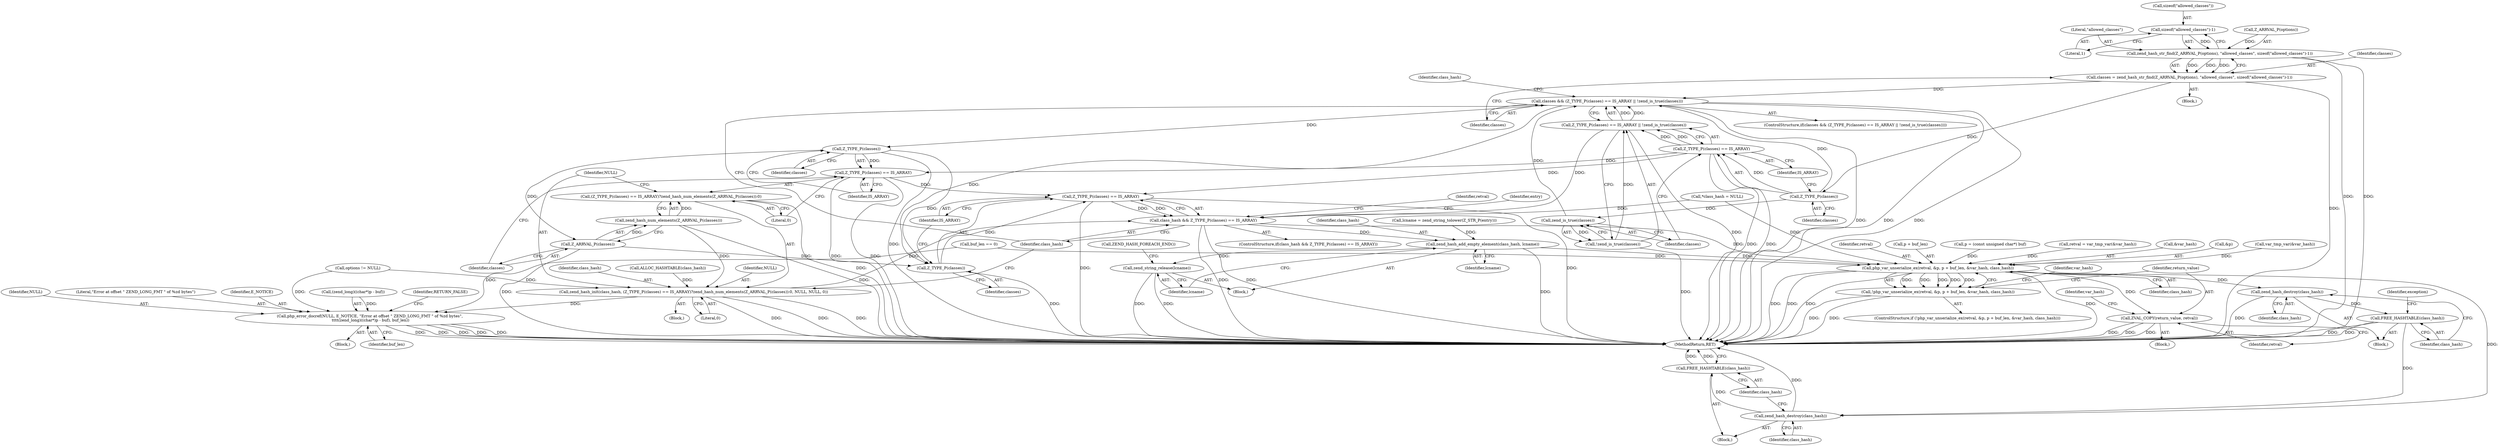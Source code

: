 digraph "0_php-src_b2af4e8868726a040234de113436c6e4f6372d17@API" {
"1000161" [label="(Call,sizeof(\"allowed_classes\")-1)"];
"1000157" [label="(Call,zend_hash_str_find(Z_ARRVAL_P(options), \"allowed_classes\", sizeof(\"allowed_classes\")-1))"];
"1000155" [label="(Call,classes = zend_hash_str_find(Z_ARRVAL_P(options), \"allowed_classes\", sizeof(\"allowed_classes\")-1))"];
"1000166" [label="(Call,classes && (Z_TYPE_P(classes) == IS_ARRAY || !zend_is_true(classes)))"];
"1000183" [label="(Call,Z_TYPE_P(classes))"];
"1000182" [label="(Call,Z_TYPE_P(classes) == IS_ARRAY)"];
"1000196" [label="(Call,Z_TYPE_P(classes) == IS_ARRAY)"];
"1000194" [label="(Call,class_hash && Z_TYPE_P(classes) == IS_ARRAY)"];
"1000211" [label="(Call,zend_hash_add_empty_element(class_hash, lcname))"];
"1000214" [label="(Call,zend_string_release(lcname))"];
"1000224" [label="(Call,php_var_unserialize_ex(retval, &p, p + buf_len, &var_hash, class_hash))"];
"1000223" [label="(Call,!php_var_unserialize_ex(retval, &p, p + buf_len, &var_hash, class_hash))"];
"1000240" [label="(Call,zend_hash_destroy(class_hash))"];
"1000242" [label="(Call,FREE_HASHTABLE(class_hash))"];
"1000270" [label="(Call,zend_hash_destroy(class_hash))"];
"1000272" [label="(Call,FREE_HASHTABLE(class_hash))"];
"1000262" [label="(Call,ZVAL_COPY(return_value, retval))"];
"1000187" [label="(Call,Z_ARRVAL_P(classes))"];
"1000186" [label="(Call,zend_hash_num_elements(Z_ARRVAL_P(classes)))"];
"1000179" [label="(Call,zend_hash_init(class_hash, (Z_TYPE_P(classes) == IS_ARRAY)?zend_hash_num_elements(Z_ARRVAL_P(classes)):0, NULL, NULL, 0))"];
"1000249" [label="(Call,php_error_docref(NULL, E_NOTICE, \"Error at offset \" ZEND_LONG_FMT \" of %zd bytes\",\n \t\t\t\t(zend_long)((char*)p - buf), buf_len))"];
"1000181" [label="(Call,(Z_TYPE_P(classes) == IS_ARRAY)?zend_hash_num_elements(Z_ARRVAL_P(classes)):0)"];
"1000197" [label="(Call,Z_TYPE_P(classes))"];
"1000170" [label="(Call,Z_TYPE_P(classes))"];
"1000169" [label="(Call,Z_TYPE_P(classes) == IS_ARRAY)"];
"1000168" [label="(Call,Z_TYPE_P(classes) == IS_ARRAY || !zend_is_true(classes))"];
"1000174" [label="(Call,zend_is_true(classes))"];
"1000173" [label="(Call,!zend_is_true(classes))"];
"1000231" [label="(Call,&var_hash)"];
"1000180" [label="(Identifier,class_hash)"];
"1000242" [label="(Call,FREE_HASHTABLE(class_hash))"];
"1000226" [label="(Call,&p)"];
"1000171" [label="(Identifier,classes)"];
"1000177" [label="(Call,ALLOC_HASHTABLE(class_hash))"];
"1000241" [label="(Identifier,class_hash)"];
"1000161" [label="(Call,sizeof(\"allowed_classes\")-1)"];
"1000262" [label="(Call,ZVAL_COPY(return_value, retval))"];
"1000191" [label="(Identifier,NULL)"];
"1000243" [label="(Identifier,class_hash)"];
"1000224" [label="(Call,php_var_unserialize_ex(retval, &p, p + buf_len, &var_hash, class_hash))"];
"1000270" [label="(Call,zend_hash_destroy(class_hash))"];
"1000253" [label="(Call,(zend_long)((char*)p - buf))"];
"1000215" [label="(Identifier,lcname)"];
"1000269" [label="(Block,)"];
"1000219" [label="(Call,var_tmp_var(&var_hash))"];
"1000168" [label="(Call,Z_TYPE_P(classes) == IS_ARRAY || !zend_is_true(classes))"];
"1000247" [label="(Identifier,exception)"];
"1000157" [label="(Call,zend_hash_str_find(Z_ARRVAL_P(options), \"allowed_classes\", sizeof(\"allowed_classes\")-1))"];
"1000212" [label="(Identifier,class_hash)"];
"1000173" [label="(Call,!zend_is_true(classes))"];
"1000274" [label="(MethodReturn,RET)"];
"1000195" [label="(Identifier,class_hash)"];
"1000156" [label="(Identifier,classes)"];
"1000216" [label="(Call,ZEND_HASH_FOREACH_END())"];
"1000222" [label="(ControlStructure,if (!php_var_unserialize_ex(retval, &p, p + buf_len, &var_hash, class_hash)))"];
"1000213" [label="(Identifier,lcname)"];
"1000185" [label="(Identifier,IS_ARRAY)"];
"1000181" [label="(Call,(Z_TYPE_P(classes) == IS_ARRAY)?zend_hash_num_elements(Z_ARRVAL_P(classes)):0)"];
"1000164" [label="(Literal,1)"];
"1000154" [label="(Block,)"];
"1000170" [label="(Call,Z_TYPE_P(classes))"];
"1000249" [label="(Call,php_error_docref(NULL, E_NOTICE, \"Error at offset \" ZEND_LONG_FMT \" of %zd bytes\",\n \t\t\t\t(zend_long)((char*)p - buf), buf_len))"];
"1000187" [label="(Call,Z_ARRVAL_P(classes))"];
"1000233" [label="(Identifier,class_hash)"];
"1000192" [label="(Literal,0)"];
"1000190" [label="(Identifier,NULL)"];
"1000261" [label="(Identifier,RETURN_FALSE)"];
"1000218" [label="(Identifier,retval)"];
"1000102" [label="(Block,)"];
"1000182" [label="(Call,Z_TYPE_P(classes) == IS_ARRAY)"];
"1000172" [label="(Identifier,IS_ARRAY)"];
"1000184" [label="(Identifier,classes)"];
"1000225" [label="(Identifier,retval)"];
"1000206" [label="(Call,lcname = zend_string_tolower(Z_STR_P(entry)))"];
"1000183" [label="(Call,Z_TYPE_P(classes))"];
"1000223" [label="(Call,!php_var_unserialize_ex(retval, &p, p + buf_len, &var_hash, class_hash))"];
"1000266" [label="(Identifier,var_hash)"];
"1000211" [label="(Call,zend_hash_add_empty_element(class_hash, lcname))"];
"1000263" [label="(Identifier,return_value)"];
"1000264" [label="(Identifier,retval)"];
"1000198" [label="(Identifier,classes)"];
"1000167" [label="(Identifier,classes)"];
"1000214" [label="(Call,zend_string_release(lcname))"];
"1000138" [label="(Call,buf_len == 0)"];
"1000169" [label="(Call,Z_TYPE_P(classes) == IS_ARRAY)"];
"1000120" [label="(Call,*class_hash = NULL)"];
"1000178" [label="(Identifier,class_hash)"];
"1000239" [label="(Block,)"];
"1000166" [label="(Call,classes && (Z_TYPE_P(classes) == IS_ARRAY || !zend_is_true(classes)))"];
"1000186" [label="(Call,zend_hash_num_elements(Z_ARRVAL_P(classes)))"];
"1000151" [label="(Call,options != NULL)"];
"1000236" [label="(Identifier,var_hash)"];
"1000160" [label="(Literal,\"allowed_classes\")"];
"1000197" [label="(Call,Z_TYPE_P(classes))"];
"1000273" [label="(Identifier,class_hash)"];
"1000260" [label="(Identifier,buf_len)"];
"1000250" [label="(Identifier,NULL)"];
"1000199" [label="(Identifier,IS_ARRAY)"];
"1000252" [label="(Literal,\"Error at offset \" ZEND_LONG_FMT \" of %zd bytes\")"];
"1000228" [label="(Call,p + buf_len)"];
"1000165" [label="(ControlStructure,if(classes && (Z_TYPE_P(classes) == IS_ARRAY || !zend_is_true(classes))))"];
"1000162" [label="(Call,sizeof(\"allowed_classes\"))"];
"1000205" [label="(Identifier,entry)"];
"1000194" [label="(Call,class_hash && Z_TYPE_P(classes) == IS_ARRAY)"];
"1000271" [label="(Identifier,class_hash)"];
"1000176" [label="(Block,)"];
"1000179" [label="(Call,zend_hash_init(class_hash, (Z_TYPE_P(classes) == IS_ARRAY)?zend_hash_num_elements(Z_ARRVAL_P(classes)):0, NULL, NULL, 0))"];
"1000143" [label="(Call,p = (const unsigned char*) buf)"];
"1000158" [label="(Call,Z_ARRVAL_P(options))"];
"1000189" [label="(Literal,0)"];
"1000174" [label="(Call,zend_is_true(classes))"];
"1000155" [label="(Call,classes = zend_hash_str_find(Z_ARRVAL_P(options), \"allowed_classes\", sizeof(\"allowed_classes\")-1))"];
"1000240" [label="(Call,zend_hash_destroy(class_hash))"];
"1000196" [label="(Call,Z_TYPE_P(classes) == IS_ARRAY)"];
"1000272" [label="(Call,FREE_HASHTABLE(class_hash))"];
"1000217" [label="(Call,retval = var_tmp_var(&var_hash))"];
"1000188" [label="(Identifier,classes)"];
"1000175" [label="(Identifier,classes)"];
"1000193" [label="(ControlStructure,if(class_hash && Z_TYPE_P(classes) == IS_ARRAY))"];
"1000248" [label="(Block,)"];
"1000203" [label="(Block,)"];
"1000251" [label="(Identifier,E_NOTICE)"];
"1000161" -> "1000157"  [label="AST: "];
"1000161" -> "1000164"  [label="CFG: "];
"1000162" -> "1000161"  [label="AST: "];
"1000164" -> "1000161"  [label="AST: "];
"1000157" -> "1000161"  [label="CFG: "];
"1000161" -> "1000157"  [label="DDG: "];
"1000157" -> "1000155"  [label="AST: "];
"1000158" -> "1000157"  [label="AST: "];
"1000160" -> "1000157"  [label="AST: "];
"1000155" -> "1000157"  [label="CFG: "];
"1000157" -> "1000274"  [label="DDG: "];
"1000157" -> "1000274"  [label="DDG: "];
"1000157" -> "1000155"  [label="DDG: "];
"1000157" -> "1000155"  [label="DDG: "];
"1000157" -> "1000155"  [label="DDG: "];
"1000158" -> "1000157"  [label="DDG: "];
"1000155" -> "1000154"  [label="AST: "];
"1000156" -> "1000155"  [label="AST: "];
"1000167" -> "1000155"  [label="CFG: "];
"1000155" -> "1000274"  [label="DDG: "];
"1000155" -> "1000166"  [label="DDG: "];
"1000155" -> "1000170"  [label="DDG: "];
"1000166" -> "1000165"  [label="AST: "];
"1000166" -> "1000167"  [label="CFG: "];
"1000166" -> "1000168"  [label="CFG: "];
"1000167" -> "1000166"  [label="AST: "];
"1000168" -> "1000166"  [label="AST: "];
"1000178" -> "1000166"  [label="CFG: "];
"1000195" -> "1000166"  [label="CFG: "];
"1000166" -> "1000274"  [label="DDG: "];
"1000166" -> "1000274"  [label="DDG: "];
"1000166" -> "1000274"  [label="DDG: "];
"1000170" -> "1000166"  [label="DDG: "];
"1000174" -> "1000166"  [label="DDG: "];
"1000168" -> "1000166"  [label="DDG: "];
"1000168" -> "1000166"  [label="DDG: "];
"1000166" -> "1000183"  [label="DDG: "];
"1000166" -> "1000197"  [label="DDG: "];
"1000183" -> "1000182"  [label="AST: "];
"1000183" -> "1000184"  [label="CFG: "];
"1000184" -> "1000183"  [label="AST: "];
"1000185" -> "1000183"  [label="CFG: "];
"1000183" -> "1000274"  [label="DDG: "];
"1000183" -> "1000182"  [label="DDG: "];
"1000183" -> "1000187"  [label="DDG: "];
"1000183" -> "1000197"  [label="DDG: "];
"1000182" -> "1000181"  [label="AST: "];
"1000182" -> "1000185"  [label="CFG: "];
"1000185" -> "1000182"  [label="AST: "];
"1000188" -> "1000182"  [label="CFG: "];
"1000189" -> "1000182"  [label="CFG: "];
"1000182" -> "1000274"  [label="DDG: "];
"1000182" -> "1000274"  [label="DDG: "];
"1000169" -> "1000182"  [label="DDG: "];
"1000182" -> "1000196"  [label="DDG: "];
"1000196" -> "1000194"  [label="AST: "];
"1000196" -> "1000199"  [label="CFG: "];
"1000197" -> "1000196"  [label="AST: "];
"1000199" -> "1000196"  [label="AST: "];
"1000194" -> "1000196"  [label="CFG: "];
"1000196" -> "1000274"  [label="DDG: "];
"1000196" -> "1000274"  [label="DDG: "];
"1000196" -> "1000194"  [label="DDG: "];
"1000196" -> "1000194"  [label="DDG: "];
"1000197" -> "1000196"  [label="DDG: "];
"1000169" -> "1000196"  [label="DDG: "];
"1000194" -> "1000193"  [label="AST: "];
"1000194" -> "1000195"  [label="CFG: "];
"1000195" -> "1000194"  [label="AST: "];
"1000205" -> "1000194"  [label="CFG: "];
"1000218" -> "1000194"  [label="CFG: "];
"1000194" -> "1000274"  [label="DDG: "];
"1000194" -> "1000274"  [label="DDG: "];
"1000120" -> "1000194"  [label="DDG: "];
"1000179" -> "1000194"  [label="DDG: "];
"1000168" -> "1000194"  [label="DDG: "];
"1000194" -> "1000211"  [label="DDG: "];
"1000194" -> "1000224"  [label="DDG: "];
"1000211" -> "1000203"  [label="AST: "];
"1000211" -> "1000213"  [label="CFG: "];
"1000212" -> "1000211"  [label="AST: "];
"1000213" -> "1000211"  [label="AST: "];
"1000215" -> "1000211"  [label="CFG: "];
"1000211" -> "1000274"  [label="DDG: "];
"1000206" -> "1000211"  [label="DDG: "];
"1000211" -> "1000214"  [label="DDG: "];
"1000211" -> "1000224"  [label="DDG: "];
"1000214" -> "1000203"  [label="AST: "];
"1000214" -> "1000215"  [label="CFG: "];
"1000215" -> "1000214"  [label="AST: "];
"1000216" -> "1000214"  [label="CFG: "];
"1000214" -> "1000274"  [label="DDG: "];
"1000214" -> "1000274"  [label="DDG: "];
"1000224" -> "1000223"  [label="AST: "];
"1000224" -> "1000233"  [label="CFG: "];
"1000225" -> "1000224"  [label="AST: "];
"1000226" -> "1000224"  [label="AST: "];
"1000228" -> "1000224"  [label="AST: "];
"1000231" -> "1000224"  [label="AST: "];
"1000233" -> "1000224"  [label="AST: "];
"1000223" -> "1000224"  [label="CFG: "];
"1000224" -> "1000274"  [label="DDG: "];
"1000224" -> "1000274"  [label="DDG: "];
"1000224" -> "1000274"  [label="DDG: "];
"1000224" -> "1000274"  [label="DDG: "];
"1000224" -> "1000223"  [label="DDG: "];
"1000224" -> "1000223"  [label="DDG: "];
"1000224" -> "1000223"  [label="DDG: "];
"1000224" -> "1000223"  [label="DDG: "];
"1000224" -> "1000223"  [label="DDG: "];
"1000217" -> "1000224"  [label="DDG: "];
"1000143" -> "1000224"  [label="DDG: "];
"1000138" -> "1000224"  [label="DDG: "];
"1000219" -> "1000224"  [label="DDG: "];
"1000120" -> "1000224"  [label="DDG: "];
"1000224" -> "1000240"  [label="DDG: "];
"1000224" -> "1000262"  [label="DDG: "];
"1000224" -> "1000270"  [label="DDG: "];
"1000223" -> "1000222"  [label="AST: "];
"1000236" -> "1000223"  [label="CFG: "];
"1000263" -> "1000223"  [label="CFG: "];
"1000223" -> "1000274"  [label="DDG: "];
"1000223" -> "1000274"  [label="DDG: "];
"1000240" -> "1000239"  [label="AST: "];
"1000240" -> "1000241"  [label="CFG: "];
"1000241" -> "1000240"  [label="AST: "];
"1000243" -> "1000240"  [label="CFG: "];
"1000240" -> "1000274"  [label="DDG: "];
"1000240" -> "1000242"  [label="DDG: "];
"1000242" -> "1000239"  [label="AST: "];
"1000242" -> "1000243"  [label="CFG: "];
"1000243" -> "1000242"  [label="AST: "];
"1000247" -> "1000242"  [label="CFG: "];
"1000242" -> "1000274"  [label="DDG: "];
"1000242" -> "1000274"  [label="DDG: "];
"1000242" -> "1000270"  [label="DDG: "];
"1000270" -> "1000269"  [label="AST: "];
"1000270" -> "1000271"  [label="CFG: "];
"1000271" -> "1000270"  [label="AST: "];
"1000273" -> "1000270"  [label="CFG: "];
"1000270" -> "1000274"  [label="DDG: "];
"1000270" -> "1000272"  [label="DDG: "];
"1000272" -> "1000269"  [label="AST: "];
"1000272" -> "1000273"  [label="CFG: "];
"1000273" -> "1000272"  [label="AST: "];
"1000274" -> "1000272"  [label="CFG: "];
"1000272" -> "1000274"  [label="DDG: "];
"1000272" -> "1000274"  [label="DDG: "];
"1000262" -> "1000102"  [label="AST: "];
"1000262" -> "1000264"  [label="CFG: "];
"1000263" -> "1000262"  [label="AST: "];
"1000264" -> "1000262"  [label="AST: "];
"1000266" -> "1000262"  [label="CFG: "];
"1000262" -> "1000274"  [label="DDG: "];
"1000262" -> "1000274"  [label="DDG: "];
"1000262" -> "1000274"  [label="DDG: "];
"1000187" -> "1000186"  [label="AST: "];
"1000187" -> "1000188"  [label="CFG: "];
"1000188" -> "1000187"  [label="AST: "];
"1000186" -> "1000187"  [label="CFG: "];
"1000187" -> "1000274"  [label="DDG: "];
"1000187" -> "1000186"  [label="DDG: "];
"1000187" -> "1000197"  [label="DDG: "];
"1000186" -> "1000181"  [label="AST: "];
"1000181" -> "1000186"  [label="CFG: "];
"1000186" -> "1000274"  [label="DDG: "];
"1000186" -> "1000179"  [label="DDG: "];
"1000186" -> "1000181"  [label="DDG: "];
"1000179" -> "1000176"  [label="AST: "];
"1000179" -> "1000192"  [label="CFG: "];
"1000180" -> "1000179"  [label="AST: "];
"1000181" -> "1000179"  [label="AST: "];
"1000190" -> "1000179"  [label="AST: "];
"1000191" -> "1000179"  [label="AST: "];
"1000192" -> "1000179"  [label="AST: "];
"1000195" -> "1000179"  [label="CFG: "];
"1000179" -> "1000274"  [label="DDG: "];
"1000179" -> "1000274"  [label="DDG: "];
"1000179" -> "1000274"  [label="DDG: "];
"1000177" -> "1000179"  [label="DDG: "];
"1000151" -> "1000179"  [label="DDG: "];
"1000179" -> "1000249"  [label="DDG: "];
"1000249" -> "1000248"  [label="AST: "];
"1000249" -> "1000260"  [label="CFG: "];
"1000250" -> "1000249"  [label="AST: "];
"1000251" -> "1000249"  [label="AST: "];
"1000252" -> "1000249"  [label="AST: "];
"1000253" -> "1000249"  [label="AST: "];
"1000260" -> "1000249"  [label="AST: "];
"1000261" -> "1000249"  [label="CFG: "];
"1000249" -> "1000274"  [label="DDG: "];
"1000249" -> "1000274"  [label="DDG: "];
"1000249" -> "1000274"  [label="DDG: "];
"1000249" -> "1000274"  [label="DDG: "];
"1000249" -> "1000274"  [label="DDG: "];
"1000151" -> "1000249"  [label="DDG: "];
"1000253" -> "1000249"  [label="DDG: "];
"1000138" -> "1000249"  [label="DDG: "];
"1000181" -> "1000189"  [label="CFG: "];
"1000189" -> "1000181"  [label="AST: "];
"1000190" -> "1000181"  [label="CFG: "];
"1000181" -> "1000274"  [label="DDG: "];
"1000197" -> "1000198"  [label="CFG: "];
"1000198" -> "1000197"  [label="AST: "];
"1000199" -> "1000197"  [label="CFG: "];
"1000197" -> "1000274"  [label="DDG: "];
"1000170" -> "1000169"  [label="AST: "];
"1000170" -> "1000171"  [label="CFG: "];
"1000171" -> "1000170"  [label="AST: "];
"1000172" -> "1000170"  [label="CFG: "];
"1000170" -> "1000169"  [label="DDG: "];
"1000170" -> "1000174"  [label="DDG: "];
"1000169" -> "1000168"  [label="AST: "];
"1000169" -> "1000172"  [label="CFG: "];
"1000172" -> "1000169"  [label="AST: "];
"1000175" -> "1000169"  [label="CFG: "];
"1000168" -> "1000169"  [label="CFG: "];
"1000169" -> "1000274"  [label="DDG: "];
"1000169" -> "1000274"  [label="DDG: "];
"1000169" -> "1000168"  [label="DDG: "];
"1000169" -> "1000168"  [label="DDG: "];
"1000168" -> "1000173"  [label="CFG: "];
"1000173" -> "1000168"  [label="AST: "];
"1000168" -> "1000274"  [label="DDG: "];
"1000173" -> "1000168"  [label="DDG: "];
"1000174" -> "1000173"  [label="AST: "];
"1000174" -> "1000175"  [label="CFG: "];
"1000175" -> "1000174"  [label="AST: "];
"1000173" -> "1000174"  [label="CFG: "];
"1000174" -> "1000173"  [label="DDG: "];
"1000173" -> "1000274"  [label="DDG: "];
}
